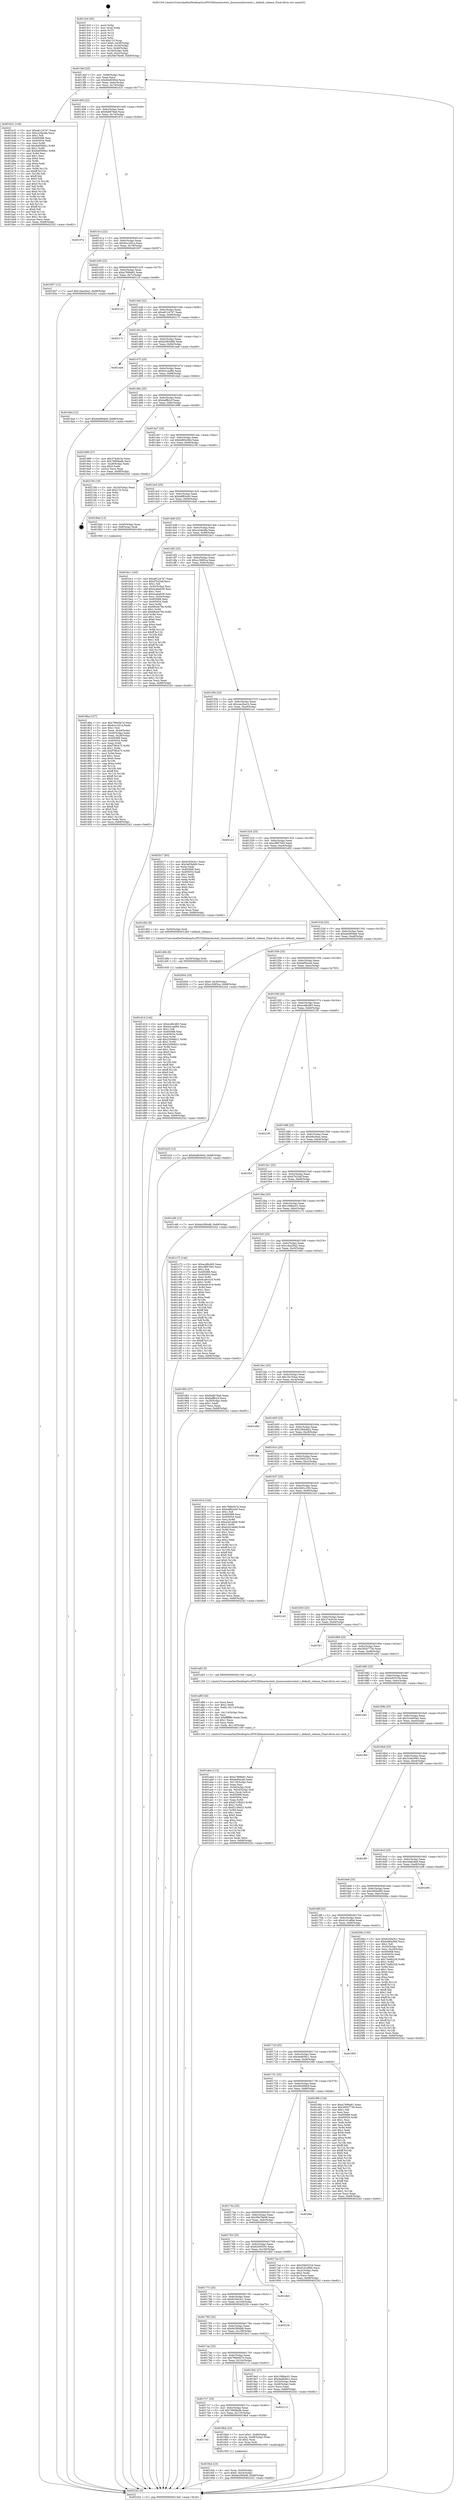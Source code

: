digraph "0x4013c0" {
  label = "0x4013c0 (/mnt/c/Users/mathe/Desktop/tcc/POCII/binaries/extr_linuxsoundcoreinit.c_default_release_Final-ollvm.out::main(0))"
  labelloc = "t"
  node[shape=record]

  Entry [label="",width=0.3,height=0.3,shape=circle,fillcolor=black,style=filled]
  "0x4013ed" [label="{
     0x4013ed [23]\l
     | [instrs]\l
     &nbsp;&nbsp;0x4013ed \<+3\>: mov -0x68(%rbp),%eax\l
     &nbsp;&nbsp;0x4013f0 \<+2\>: mov %eax,%ecx\l
     &nbsp;&nbsp;0x4013f2 \<+6\>: sub $0x84d8394d,%ecx\l
     &nbsp;&nbsp;0x4013f8 \<+3\>: mov %eax,-0x6c(%rbp)\l
     &nbsp;&nbsp;0x4013fb \<+3\>: mov %ecx,-0x70(%rbp)\l
     &nbsp;&nbsp;0x4013fe \<+6\>: je 0000000000401b31 \<main+0x771\>\l
  }"]
  "0x401b31" [label="{
     0x401b31 [144]\l
     | [instrs]\l
     &nbsp;&nbsp;0x401b31 \<+5\>: mov $0xa8124747,%eax\l
     &nbsp;&nbsp;0x401b36 \<+5\>: mov $0xca34e4fa,%ecx\l
     &nbsp;&nbsp;0x401b3b \<+2\>: mov $0x1,%dl\l
     &nbsp;&nbsp;0x401b3d \<+7\>: mov 0x405068,%esi\l
     &nbsp;&nbsp;0x401b44 \<+7\>: mov 0x405054,%edi\l
     &nbsp;&nbsp;0x401b4b \<+3\>: mov %esi,%r8d\l
     &nbsp;&nbsp;0x401b4e \<+7\>: sub $0x8a9590e1,%r8d\l
     &nbsp;&nbsp;0x401b55 \<+4\>: sub $0x1,%r8d\l
     &nbsp;&nbsp;0x401b59 \<+7\>: add $0x8a9590e1,%r8d\l
     &nbsp;&nbsp;0x401b60 \<+4\>: imul %r8d,%esi\l
     &nbsp;&nbsp;0x401b64 \<+3\>: and $0x1,%esi\l
     &nbsp;&nbsp;0x401b67 \<+3\>: cmp $0x0,%esi\l
     &nbsp;&nbsp;0x401b6a \<+4\>: sete %r9b\l
     &nbsp;&nbsp;0x401b6e \<+3\>: cmp $0xa,%edi\l
     &nbsp;&nbsp;0x401b71 \<+4\>: setl %r10b\l
     &nbsp;&nbsp;0x401b75 \<+3\>: mov %r9b,%r11b\l
     &nbsp;&nbsp;0x401b78 \<+4\>: xor $0xff,%r11b\l
     &nbsp;&nbsp;0x401b7c \<+3\>: mov %r10b,%bl\l
     &nbsp;&nbsp;0x401b7f \<+3\>: xor $0xff,%bl\l
     &nbsp;&nbsp;0x401b82 \<+3\>: xor $0x0,%dl\l
     &nbsp;&nbsp;0x401b85 \<+3\>: mov %r11b,%r14b\l
     &nbsp;&nbsp;0x401b88 \<+4\>: and $0x0,%r14b\l
     &nbsp;&nbsp;0x401b8c \<+3\>: and %dl,%r9b\l
     &nbsp;&nbsp;0x401b8f \<+3\>: mov %bl,%r15b\l
     &nbsp;&nbsp;0x401b92 \<+4\>: and $0x0,%r15b\l
     &nbsp;&nbsp;0x401b96 \<+3\>: and %dl,%r10b\l
     &nbsp;&nbsp;0x401b99 \<+3\>: or %r9b,%r14b\l
     &nbsp;&nbsp;0x401b9c \<+3\>: or %r10b,%r15b\l
     &nbsp;&nbsp;0x401b9f \<+3\>: xor %r15b,%r14b\l
     &nbsp;&nbsp;0x401ba2 \<+3\>: or %bl,%r11b\l
     &nbsp;&nbsp;0x401ba5 \<+4\>: xor $0xff,%r11b\l
     &nbsp;&nbsp;0x401ba9 \<+3\>: or $0x0,%dl\l
     &nbsp;&nbsp;0x401bac \<+3\>: and %dl,%r11b\l
     &nbsp;&nbsp;0x401baf \<+3\>: or %r11b,%r14b\l
     &nbsp;&nbsp;0x401bb2 \<+4\>: test $0x1,%r14b\l
     &nbsp;&nbsp;0x401bb6 \<+3\>: cmovne %ecx,%eax\l
     &nbsp;&nbsp;0x401bb9 \<+3\>: mov %eax,-0x68(%rbp)\l
     &nbsp;&nbsp;0x401bbc \<+5\>: jmp 0000000000402242 \<main+0xe82\>\l
  }"]
  "0x401404" [label="{
     0x401404 [22]\l
     | [instrs]\l
     &nbsp;&nbsp;0x401404 \<+5\>: jmp 0000000000401409 \<main+0x49\>\l
     &nbsp;&nbsp;0x401409 \<+3\>: mov -0x6c(%rbp),%eax\l
     &nbsp;&nbsp;0x40140c \<+5\>: sub $0x9a8076a6,%eax\l
     &nbsp;&nbsp;0x401411 \<+3\>: mov %eax,-0x74(%rbp)\l
     &nbsp;&nbsp;0x401414 \<+6\>: je 000000000040197e \<main+0x5be\>\l
  }"]
  Exit [label="",width=0.3,height=0.3,shape=circle,fillcolor=black,style=filled,peripheries=2]
  "0x40197e" [label="{
     0x40197e\l
  }", style=dashed]
  "0x40141a" [label="{
     0x40141a [22]\l
     | [instrs]\l
     &nbsp;&nbsp;0x40141a \<+5\>: jmp 000000000040141f \<main+0x5f\>\l
     &nbsp;&nbsp;0x40141f \<+3\>: mov -0x6c(%rbp),%eax\l
     &nbsp;&nbsp;0x401422 \<+5\>: sub $0x9ccc201a,%eax\l
     &nbsp;&nbsp;0x401427 \<+3\>: mov %eax,-0x78(%rbp)\l
     &nbsp;&nbsp;0x40142a \<+6\>: je 0000000000401957 \<main+0x597\>\l
  }"]
  "0x401d14" [label="{
     0x401d14 [144]\l
     | [instrs]\l
     &nbsp;&nbsp;0x401d14 \<+5\>: mov $0xecd8cd65,%eax\l
     &nbsp;&nbsp;0x401d19 \<+5\>: mov $0xb41aaf94,%ecx\l
     &nbsp;&nbsp;0x401d1e \<+2\>: mov $0x1,%dl\l
     &nbsp;&nbsp;0x401d20 \<+7\>: mov 0x405068,%esi\l
     &nbsp;&nbsp;0x401d27 \<+8\>: mov 0x405054,%r8d\l
     &nbsp;&nbsp;0x401d2f \<+3\>: mov %esi,%r9d\l
     &nbsp;&nbsp;0x401d32 \<+7\>: add $0x2209db21,%r9d\l
     &nbsp;&nbsp;0x401d39 \<+4\>: sub $0x1,%r9d\l
     &nbsp;&nbsp;0x401d3d \<+7\>: sub $0x2209db21,%r9d\l
     &nbsp;&nbsp;0x401d44 \<+4\>: imul %r9d,%esi\l
     &nbsp;&nbsp;0x401d48 \<+3\>: and $0x1,%esi\l
     &nbsp;&nbsp;0x401d4b \<+3\>: cmp $0x0,%esi\l
     &nbsp;&nbsp;0x401d4e \<+4\>: sete %r10b\l
     &nbsp;&nbsp;0x401d52 \<+4\>: cmp $0xa,%r8d\l
     &nbsp;&nbsp;0x401d56 \<+4\>: setl %r11b\l
     &nbsp;&nbsp;0x401d5a \<+3\>: mov %r10b,%bl\l
     &nbsp;&nbsp;0x401d5d \<+3\>: xor $0xff,%bl\l
     &nbsp;&nbsp;0x401d60 \<+3\>: mov %r11b,%r14b\l
     &nbsp;&nbsp;0x401d63 \<+4\>: xor $0xff,%r14b\l
     &nbsp;&nbsp;0x401d67 \<+3\>: xor $0x0,%dl\l
     &nbsp;&nbsp;0x401d6a \<+3\>: mov %bl,%r15b\l
     &nbsp;&nbsp;0x401d6d \<+4\>: and $0x0,%r15b\l
     &nbsp;&nbsp;0x401d71 \<+3\>: and %dl,%r10b\l
     &nbsp;&nbsp;0x401d74 \<+3\>: mov %r14b,%r12b\l
     &nbsp;&nbsp;0x401d77 \<+4\>: and $0x0,%r12b\l
     &nbsp;&nbsp;0x401d7b \<+3\>: and %dl,%r11b\l
     &nbsp;&nbsp;0x401d7e \<+3\>: or %r10b,%r15b\l
     &nbsp;&nbsp;0x401d81 \<+3\>: or %r11b,%r12b\l
     &nbsp;&nbsp;0x401d84 \<+3\>: xor %r12b,%r15b\l
     &nbsp;&nbsp;0x401d87 \<+3\>: or %r14b,%bl\l
     &nbsp;&nbsp;0x401d8a \<+3\>: xor $0xff,%bl\l
     &nbsp;&nbsp;0x401d8d \<+3\>: or $0x0,%dl\l
     &nbsp;&nbsp;0x401d90 \<+2\>: and %dl,%bl\l
     &nbsp;&nbsp;0x401d92 \<+3\>: or %bl,%r15b\l
     &nbsp;&nbsp;0x401d95 \<+4\>: test $0x1,%r15b\l
     &nbsp;&nbsp;0x401d99 \<+3\>: cmovne %ecx,%eax\l
     &nbsp;&nbsp;0x401d9c \<+3\>: mov %eax,-0x68(%rbp)\l
     &nbsp;&nbsp;0x401d9f \<+5\>: jmp 0000000000402242 \<main+0xe82\>\l
  }"]
  "0x401957" [label="{
     0x401957 [12]\l
     | [instrs]\l
     &nbsp;&nbsp;0x401957 \<+7\>: movl $0x1dea29a2,-0x68(%rbp)\l
     &nbsp;&nbsp;0x40195e \<+5\>: jmp 0000000000402242 \<main+0xe82\>\l
  }"]
  "0x401430" [label="{
     0x401430 [22]\l
     | [instrs]\l
     &nbsp;&nbsp;0x401430 \<+5\>: jmp 0000000000401435 \<main+0x75\>\l
     &nbsp;&nbsp;0x401435 \<+3\>: mov -0x6c(%rbp),%eax\l
     &nbsp;&nbsp;0x401438 \<+5\>: sub $0xa7998a81,%eax\l
     &nbsp;&nbsp;0x40143d \<+3\>: mov %eax,-0x7c(%rbp)\l
     &nbsp;&nbsp;0x401440 \<+6\>: je 000000000040212f \<main+0xd6f\>\l
  }"]
  "0x401d0b" [label="{
     0x401d0b [9]\l
     | [instrs]\l
     &nbsp;&nbsp;0x401d0b \<+4\>: mov -0x50(%rbp),%rdi\l
     &nbsp;&nbsp;0x401d0f \<+5\>: call 0000000000401030 \<free@plt\>\l
     | [calls]\l
     &nbsp;&nbsp;0x401030 \{1\} (unknown)\l
  }"]
  "0x40212f" [label="{
     0x40212f\l
  }", style=dashed]
  "0x401446" [label="{
     0x401446 [22]\l
     | [instrs]\l
     &nbsp;&nbsp;0x401446 \<+5\>: jmp 000000000040144b \<main+0x8b\>\l
     &nbsp;&nbsp;0x40144b \<+3\>: mov -0x6c(%rbp),%eax\l
     &nbsp;&nbsp;0x40144e \<+5\>: sub $0xa8124747,%eax\l
     &nbsp;&nbsp;0x401453 \<+3\>: mov %eax,-0x80(%rbp)\l
     &nbsp;&nbsp;0x401456 \<+6\>: je 000000000040217c \<main+0xdbc\>\l
  }"]
  "0x401ab4" [label="{
     0x401ab4 [113]\l
     | [instrs]\l
     &nbsp;&nbsp;0x401ab4 \<+5\>: mov $0xa7998a81,%ecx\l
     &nbsp;&nbsp;0x401ab9 \<+5\>: mov $0xdef5eca6,%edx\l
     &nbsp;&nbsp;0x401abe \<+6\>: mov -0x118(%rbp),%esi\l
     &nbsp;&nbsp;0x401ac4 \<+3\>: imul %eax,%esi\l
     &nbsp;&nbsp;0x401ac7 \<+4\>: mov -0x50(%rbp),%rdi\l
     &nbsp;&nbsp;0x401acb \<+4\>: movslq -0x54(%rbp),%r8\l
     &nbsp;&nbsp;0x401acf \<+4\>: mov %esi,(%rdi,%r8,4)\l
     &nbsp;&nbsp;0x401ad3 \<+7\>: mov 0x405068,%eax\l
     &nbsp;&nbsp;0x401ada \<+7\>: mov 0x405054,%esi\l
     &nbsp;&nbsp;0x401ae1 \<+3\>: mov %eax,%r9d\l
     &nbsp;&nbsp;0x401ae4 \<+7\>: add $0xf2158d23,%r9d\l
     &nbsp;&nbsp;0x401aeb \<+4\>: sub $0x1,%r9d\l
     &nbsp;&nbsp;0x401aef \<+7\>: sub $0xf2158d23,%r9d\l
     &nbsp;&nbsp;0x401af6 \<+4\>: imul %r9d,%eax\l
     &nbsp;&nbsp;0x401afa \<+3\>: and $0x1,%eax\l
     &nbsp;&nbsp;0x401afd \<+3\>: cmp $0x0,%eax\l
     &nbsp;&nbsp;0x401b00 \<+4\>: sete %r10b\l
     &nbsp;&nbsp;0x401b04 \<+3\>: cmp $0xa,%esi\l
     &nbsp;&nbsp;0x401b07 \<+4\>: setl %r11b\l
     &nbsp;&nbsp;0x401b0b \<+3\>: mov %r10b,%bl\l
     &nbsp;&nbsp;0x401b0e \<+3\>: and %r11b,%bl\l
     &nbsp;&nbsp;0x401b11 \<+3\>: xor %r11b,%r10b\l
     &nbsp;&nbsp;0x401b14 \<+3\>: or %r10b,%bl\l
     &nbsp;&nbsp;0x401b17 \<+3\>: test $0x1,%bl\l
     &nbsp;&nbsp;0x401b1a \<+3\>: cmovne %edx,%ecx\l
     &nbsp;&nbsp;0x401b1d \<+3\>: mov %ecx,-0x68(%rbp)\l
     &nbsp;&nbsp;0x401b20 \<+5\>: jmp 0000000000402242 \<main+0xe82\>\l
  }"]
  "0x40217c" [label="{
     0x40217c\l
  }", style=dashed]
  "0x40145c" [label="{
     0x40145c [25]\l
     | [instrs]\l
     &nbsp;&nbsp;0x40145c \<+5\>: jmp 0000000000401461 \<main+0xa1\>\l
     &nbsp;&nbsp;0x401461 \<+3\>: mov -0x6c(%rbp),%eax\l
     &nbsp;&nbsp;0x401464 \<+5\>: sub $0xb29b4d66,%eax\l
     &nbsp;&nbsp;0x401469 \<+6\>: mov %eax,-0x84(%rbp)\l
     &nbsp;&nbsp;0x40146f \<+6\>: je 0000000000401ea8 \<main+0xae8\>\l
  }"]
  "0x401a88" [label="{
     0x401a88 [44]\l
     | [instrs]\l
     &nbsp;&nbsp;0x401a88 \<+2\>: xor %ecx,%ecx\l
     &nbsp;&nbsp;0x401a8a \<+5\>: mov $0x2,%edx\l
     &nbsp;&nbsp;0x401a8f \<+6\>: mov %edx,-0x114(%rbp)\l
     &nbsp;&nbsp;0x401a95 \<+1\>: cltd\l
     &nbsp;&nbsp;0x401a96 \<+6\>: mov -0x114(%rbp),%esi\l
     &nbsp;&nbsp;0x401a9c \<+2\>: idiv %esi\l
     &nbsp;&nbsp;0x401a9e \<+6\>: imul $0xfffffffe,%edx,%edx\l
     &nbsp;&nbsp;0x401aa4 \<+3\>: sub $0x1,%ecx\l
     &nbsp;&nbsp;0x401aa7 \<+2\>: sub %ecx,%edx\l
     &nbsp;&nbsp;0x401aa9 \<+6\>: mov %edx,-0x118(%rbp)\l
     &nbsp;&nbsp;0x401aaf \<+5\>: call 0000000000401160 \<next_i\>\l
     | [calls]\l
     &nbsp;&nbsp;0x401160 \{1\} (/mnt/c/Users/mathe/Desktop/tcc/POCII/binaries/extr_linuxsoundcoreinit.c_default_release_Final-ollvm.out::next_i)\l
  }"]
  "0x401ea8" [label="{
     0x401ea8\l
  }", style=dashed]
  "0x401475" [label="{
     0x401475 [25]\l
     | [instrs]\l
     &nbsp;&nbsp;0x401475 \<+5\>: jmp 000000000040147a \<main+0xba\>\l
     &nbsp;&nbsp;0x40147a \<+3\>: mov -0x6c(%rbp),%eax\l
     &nbsp;&nbsp;0x40147d \<+5\>: sub $0xb41aaf94,%eax\l
     &nbsp;&nbsp;0x401482 \<+6\>: mov %eax,-0x88(%rbp)\l
     &nbsp;&nbsp;0x401488 \<+6\>: je 0000000000401da4 \<main+0x9e4\>\l
  }"]
  "0x4019cb" [label="{
     0x4019cb [23]\l
     | [instrs]\l
     &nbsp;&nbsp;0x4019cb \<+4\>: mov %rax,-0x50(%rbp)\l
     &nbsp;&nbsp;0x4019cf \<+7\>: movl $0x0,-0x54(%rbp)\l
     &nbsp;&nbsp;0x4019d6 \<+7\>: movl $0x6e2994d8,-0x68(%rbp)\l
     &nbsp;&nbsp;0x4019dd \<+5\>: jmp 0000000000402242 \<main+0xe82\>\l
  }"]
  "0x401da4" [label="{
     0x401da4 [12]\l
     | [instrs]\l
     &nbsp;&nbsp;0x401da4 \<+7\>: movl $0xdad90da8,-0x68(%rbp)\l
     &nbsp;&nbsp;0x401dab \<+5\>: jmp 0000000000402242 \<main+0xe82\>\l
  }"]
  "0x40148e" [label="{
     0x40148e [25]\l
     | [instrs]\l
     &nbsp;&nbsp;0x40148e \<+5\>: jmp 0000000000401493 \<main+0xd3\>\l
     &nbsp;&nbsp;0x401493 \<+3\>: mov -0x6c(%rbp),%eax\l
     &nbsp;&nbsp;0x401496 \<+5\>: sub $0xbaffb2cf,%eax\l
     &nbsp;&nbsp;0x40149b \<+6\>: mov %eax,-0x8c(%rbp)\l
     &nbsp;&nbsp;0x4014a1 \<+6\>: je 0000000000401999 \<main+0x5d9\>\l
  }"]
  "0x4017e0" [label="{
     0x4017e0\l
  }", style=dashed]
  "0x401999" [label="{
     0x401999 [27]\l
     | [instrs]\l
     &nbsp;&nbsp;0x401999 \<+5\>: mov $0x374c6c3e,%eax\l
     &nbsp;&nbsp;0x40199e \<+5\>: mov $0x79909adb,%ecx\l
     &nbsp;&nbsp;0x4019a3 \<+3\>: mov -0x28(%rbp),%edx\l
     &nbsp;&nbsp;0x4019a6 \<+3\>: cmp $0x0,%edx\l
     &nbsp;&nbsp;0x4019a9 \<+3\>: cmove %ecx,%eax\l
     &nbsp;&nbsp;0x4019ac \<+3\>: mov %eax,-0x68(%rbp)\l
     &nbsp;&nbsp;0x4019af \<+5\>: jmp 0000000000402242 \<main+0xe82\>\l
  }"]
  "0x4014a7" [label="{
     0x4014a7 [25]\l
     | [instrs]\l
     &nbsp;&nbsp;0x4014a7 \<+5\>: jmp 00000000004014ac \<main+0xec\>\l
     &nbsp;&nbsp;0x4014ac \<+3\>: mov -0x6c(%rbp),%eax\l
     &nbsp;&nbsp;0x4014af \<+5\>: sub $0xbd90e56d,%eax\l
     &nbsp;&nbsp;0x4014b4 \<+6\>: mov %eax,-0x90(%rbp)\l
     &nbsp;&nbsp;0x4014ba \<+6\>: je 0000000000402100 \<main+0xd40\>\l
  }"]
  "0x4019b4" [label="{
     0x4019b4 [23]\l
     | [instrs]\l
     &nbsp;&nbsp;0x4019b4 \<+7\>: movl $0x1,-0x48(%rbp)\l
     &nbsp;&nbsp;0x4019bb \<+4\>: movslq -0x48(%rbp),%rax\l
     &nbsp;&nbsp;0x4019bf \<+4\>: shl $0x2,%rax\l
     &nbsp;&nbsp;0x4019c3 \<+3\>: mov %rax,%rdi\l
     &nbsp;&nbsp;0x4019c6 \<+5\>: call 0000000000401050 \<malloc@plt\>\l
     | [calls]\l
     &nbsp;&nbsp;0x401050 \{1\} (unknown)\l
  }"]
  "0x402100" [label="{
     0x402100 [19]\l
     | [instrs]\l
     &nbsp;&nbsp;0x402100 \<+3\>: mov -0x24(%rbp),%eax\l
     &nbsp;&nbsp;0x402103 \<+7\>: add $0x110,%rsp\l
     &nbsp;&nbsp;0x40210a \<+1\>: pop %rbx\l
     &nbsp;&nbsp;0x40210b \<+2\>: pop %r12\l
     &nbsp;&nbsp;0x40210d \<+2\>: pop %r14\l
     &nbsp;&nbsp;0x40210f \<+2\>: pop %r15\l
     &nbsp;&nbsp;0x402111 \<+1\>: pop %rbp\l
     &nbsp;&nbsp;0x402112 \<+1\>: ret\l
  }"]
  "0x4014c0" [label="{
     0x4014c0 [25]\l
     | [instrs]\l
     &nbsp;&nbsp;0x4014c0 \<+5\>: jmp 00000000004014c5 \<main+0x105\>\l
     &nbsp;&nbsp;0x4014c5 \<+3\>: mov -0x6c(%rbp),%eax\l
     &nbsp;&nbsp;0x4014c8 \<+5\>: sub $0xbdf82e40,%eax\l
     &nbsp;&nbsp;0x4014cd \<+6\>: mov %eax,-0x94(%rbp)\l
     &nbsp;&nbsp;0x4014d3 \<+6\>: je 00000000004018ad \<main+0x4ed\>\l
  }"]
  "0x4017c7" [label="{
     0x4017c7 [25]\l
     | [instrs]\l
     &nbsp;&nbsp;0x4017c7 \<+5\>: jmp 00000000004017cc \<main+0x40c\>\l
     &nbsp;&nbsp;0x4017cc \<+3\>: mov -0x6c(%rbp),%eax\l
     &nbsp;&nbsp;0x4017cf \<+5\>: sub $0x79909adb,%eax\l
     &nbsp;&nbsp;0x4017d4 \<+6\>: mov %eax,-0x110(%rbp)\l
     &nbsp;&nbsp;0x4017da \<+6\>: je 00000000004019b4 \<main+0x5f4\>\l
  }"]
  "0x4018ad" [label="{
     0x4018ad [13]\l
     | [instrs]\l
     &nbsp;&nbsp;0x4018ad \<+4\>: mov -0x40(%rbp),%rax\l
     &nbsp;&nbsp;0x4018b1 \<+4\>: mov 0x8(%rax),%rdi\l
     &nbsp;&nbsp;0x4018b5 \<+5\>: call 0000000000401060 \<atoi@plt\>\l
     | [calls]\l
     &nbsp;&nbsp;0x401060 \{1\} (unknown)\l
  }"]
  "0x4014d9" [label="{
     0x4014d9 [25]\l
     | [instrs]\l
     &nbsp;&nbsp;0x4014d9 \<+5\>: jmp 00000000004014de \<main+0x11e\>\l
     &nbsp;&nbsp;0x4014de \<+3\>: mov -0x6c(%rbp),%eax\l
     &nbsp;&nbsp;0x4014e1 \<+5\>: sub $0xca34e4fa,%eax\l
     &nbsp;&nbsp;0x4014e6 \<+6\>: mov %eax,-0x98(%rbp)\l
     &nbsp;&nbsp;0x4014ec \<+6\>: je 0000000000401bc1 \<main+0x801\>\l
  }"]
  "0x402113" [label="{
     0x402113\l
  }", style=dashed]
  "0x401bc1" [label="{
     0x401bc1 [165]\l
     | [instrs]\l
     &nbsp;&nbsp;0x401bc1 \<+5\>: mov $0xa8124747,%eax\l
     &nbsp;&nbsp;0x401bc6 \<+5\>: mov $0xd7b25af,%ecx\l
     &nbsp;&nbsp;0x401bcb \<+2\>: mov $0x1,%dl\l
     &nbsp;&nbsp;0x401bcd \<+3\>: mov -0x54(%rbp),%esi\l
     &nbsp;&nbsp;0x401bd0 \<+6\>: add $0x4cabeb39,%esi\l
     &nbsp;&nbsp;0x401bd6 \<+3\>: add $0x1,%esi\l
     &nbsp;&nbsp;0x401bd9 \<+6\>: sub $0x4cabeb39,%esi\l
     &nbsp;&nbsp;0x401bdf \<+3\>: mov %esi,-0x54(%rbp)\l
     &nbsp;&nbsp;0x401be2 \<+7\>: mov 0x405068,%esi\l
     &nbsp;&nbsp;0x401be9 \<+7\>: mov 0x405054,%edi\l
     &nbsp;&nbsp;0x401bf0 \<+3\>: mov %esi,%r8d\l
     &nbsp;&nbsp;0x401bf3 \<+7\>: sub $0x68cbe79e,%r8d\l
     &nbsp;&nbsp;0x401bfa \<+4\>: sub $0x1,%r8d\l
     &nbsp;&nbsp;0x401bfe \<+7\>: add $0x68cbe79e,%r8d\l
     &nbsp;&nbsp;0x401c05 \<+4\>: imul %r8d,%esi\l
     &nbsp;&nbsp;0x401c09 \<+3\>: and $0x1,%esi\l
     &nbsp;&nbsp;0x401c0c \<+3\>: cmp $0x0,%esi\l
     &nbsp;&nbsp;0x401c0f \<+4\>: sete %r9b\l
     &nbsp;&nbsp;0x401c13 \<+3\>: cmp $0xa,%edi\l
     &nbsp;&nbsp;0x401c16 \<+4\>: setl %r10b\l
     &nbsp;&nbsp;0x401c1a \<+3\>: mov %r9b,%r11b\l
     &nbsp;&nbsp;0x401c1d \<+4\>: xor $0xff,%r11b\l
     &nbsp;&nbsp;0x401c21 \<+3\>: mov %r10b,%bl\l
     &nbsp;&nbsp;0x401c24 \<+3\>: xor $0xff,%bl\l
     &nbsp;&nbsp;0x401c27 \<+3\>: xor $0x1,%dl\l
     &nbsp;&nbsp;0x401c2a \<+3\>: mov %r11b,%r14b\l
     &nbsp;&nbsp;0x401c2d \<+4\>: and $0xff,%r14b\l
     &nbsp;&nbsp;0x401c31 \<+3\>: and %dl,%r9b\l
     &nbsp;&nbsp;0x401c34 \<+3\>: mov %bl,%r15b\l
     &nbsp;&nbsp;0x401c37 \<+4\>: and $0xff,%r15b\l
     &nbsp;&nbsp;0x401c3b \<+3\>: and %dl,%r10b\l
     &nbsp;&nbsp;0x401c3e \<+3\>: or %r9b,%r14b\l
     &nbsp;&nbsp;0x401c41 \<+3\>: or %r10b,%r15b\l
     &nbsp;&nbsp;0x401c44 \<+3\>: xor %r15b,%r14b\l
     &nbsp;&nbsp;0x401c47 \<+3\>: or %bl,%r11b\l
     &nbsp;&nbsp;0x401c4a \<+4\>: xor $0xff,%r11b\l
     &nbsp;&nbsp;0x401c4e \<+3\>: or $0x1,%dl\l
     &nbsp;&nbsp;0x401c51 \<+3\>: and %dl,%r11b\l
     &nbsp;&nbsp;0x401c54 \<+3\>: or %r11b,%r14b\l
     &nbsp;&nbsp;0x401c57 \<+4\>: test $0x1,%r14b\l
     &nbsp;&nbsp;0x401c5b \<+3\>: cmovne %ecx,%eax\l
     &nbsp;&nbsp;0x401c5e \<+3\>: mov %eax,-0x68(%rbp)\l
     &nbsp;&nbsp;0x401c61 \<+5\>: jmp 0000000000402242 \<main+0xe82\>\l
  }"]
  "0x4014f2" [label="{
     0x4014f2 [25]\l
     | [instrs]\l
     &nbsp;&nbsp;0x4014f2 \<+5\>: jmp 00000000004014f7 \<main+0x137\>\l
     &nbsp;&nbsp;0x4014f7 \<+3\>: mov -0x6c(%rbp),%eax\l
     &nbsp;&nbsp;0x4014fa \<+5\>: sub $0xcc3685ca,%eax\l
     &nbsp;&nbsp;0x4014ff \<+6\>: mov %eax,-0x9c(%rbp)\l
     &nbsp;&nbsp;0x401505 \<+6\>: je 0000000000402017 \<main+0xc57\>\l
  }"]
  "0x4017ae" [label="{
     0x4017ae [25]\l
     | [instrs]\l
     &nbsp;&nbsp;0x4017ae \<+5\>: jmp 00000000004017b3 \<main+0x3f3\>\l
     &nbsp;&nbsp;0x4017b3 \<+3\>: mov -0x6c(%rbp),%eax\l
     &nbsp;&nbsp;0x4017b6 \<+5\>: sub $0x786b5b7d,%eax\l
     &nbsp;&nbsp;0x4017bb \<+6\>: mov %eax,-0x10c(%rbp)\l
     &nbsp;&nbsp;0x4017c1 \<+6\>: je 0000000000402113 \<main+0xd53\>\l
  }"]
  "0x402017" [label="{
     0x402017 [83]\l
     | [instrs]\l
     &nbsp;&nbsp;0x402017 \<+5\>: mov $0x6250e3c1,%eax\l
     &nbsp;&nbsp;0x40201c \<+5\>: mov $0x3ef2bd40,%ecx\l
     &nbsp;&nbsp;0x402021 \<+2\>: xor %edx,%edx\l
     &nbsp;&nbsp;0x402023 \<+7\>: mov 0x405068,%esi\l
     &nbsp;&nbsp;0x40202a \<+7\>: mov 0x405054,%edi\l
     &nbsp;&nbsp;0x402031 \<+3\>: sub $0x1,%edx\l
     &nbsp;&nbsp;0x402034 \<+3\>: mov %esi,%r8d\l
     &nbsp;&nbsp;0x402037 \<+3\>: add %edx,%r8d\l
     &nbsp;&nbsp;0x40203a \<+4\>: imul %r8d,%esi\l
     &nbsp;&nbsp;0x40203e \<+3\>: and $0x1,%esi\l
     &nbsp;&nbsp;0x402041 \<+3\>: cmp $0x0,%esi\l
     &nbsp;&nbsp;0x402044 \<+4\>: sete %r9b\l
     &nbsp;&nbsp;0x402048 \<+3\>: cmp $0xa,%edi\l
     &nbsp;&nbsp;0x40204b \<+4\>: setl %r10b\l
     &nbsp;&nbsp;0x40204f \<+3\>: mov %r9b,%r11b\l
     &nbsp;&nbsp;0x402052 \<+3\>: and %r10b,%r11b\l
     &nbsp;&nbsp;0x402055 \<+3\>: xor %r10b,%r9b\l
     &nbsp;&nbsp;0x402058 \<+3\>: or %r9b,%r11b\l
     &nbsp;&nbsp;0x40205b \<+4\>: test $0x1,%r11b\l
     &nbsp;&nbsp;0x40205f \<+3\>: cmovne %ecx,%eax\l
     &nbsp;&nbsp;0x402062 \<+3\>: mov %eax,-0x68(%rbp)\l
     &nbsp;&nbsp;0x402065 \<+5\>: jmp 0000000000402242 \<main+0xe82\>\l
  }"]
  "0x40150b" [label="{
     0x40150b [25]\l
     | [instrs]\l
     &nbsp;&nbsp;0x40150b \<+5\>: jmp 0000000000401510 \<main+0x150\>\l
     &nbsp;&nbsp;0x401510 \<+3\>: mov -0x6c(%rbp),%eax\l
     &nbsp;&nbsp;0x401513 \<+5\>: sub $0xcea3ba1b,%eax\l
     &nbsp;&nbsp;0x401518 \<+6\>: mov %eax,-0xa0(%rbp)\l
     &nbsp;&nbsp;0x40151e \<+6\>: je 00000000004021e1 \<main+0xe21\>\l
  }"]
  "0x4019e2" [label="{
     0x4019e2 [27]\l
     | [instrs]\l
     &nbsp;&nbsp;0x4019e2 \<+5\>: mov $0x1086ac01,%eax\l
     &nbsp;&nbsp;0x4019e7 \<+5\>: mov $0x4edb56c1,%ecx\l
     &nbsp;&nbsp;0x4019ec \<+3\>: mov -0x54(%rbp),%edx\l
     &nbsp;&nbsp;0x4019ef \<+3\>: cmp -0x48(%rbp),%edx\l
     &nbsp;&nbsp;0x4019f2 \<+3\>: cmovl %ecx,%eax\l
     &nbsp;&nbsp;0x4019f5 \<+3\>: mov %eax,-0x68(%rbp)\l
     &nbsp;&nbsp;0x4019f8 \<+5\>: jmp 0000000000402242 \<main+0xe82\>\l
  }"]
  "0x4021e1" [label="{
     0x4021e1\l
  }", style=dashed]
  "0x401524" [label="{
     0x401524 [25]\l
     | [instrs]\l
     &nbsp;&nbsp;0x401524 \<+5\>: jmp 0000000000401529 \<main+0x169\>\l
     &nbsp;&nbsp;0x401529 \<+3\>: mov -0x6c(%rbp),%eax\l
     &nbsp;&nbsp;0x40152c \<+5\>: sub $0xcf8970e5,%eax\l
     &nbsp;&nbsp;0x401531 \<+6\>: mov %eax,-0xa4(%rbp)\l
     &nbsp;&nbsp;0x401537 \<+6\>: je 0000000000401d02 \<main+0x942\>\l
  }"]
  "0x401795" [label="{
     0x401795 [25]\l
     | [instrs]\l
     &nbsp;&nbsp;0x401795 \<+5\>: jmp 000000000040179a \<main+0x3da\>\l
     &nbsp;&nbsp;0x40179a \<+3\>: mov -0x6c(%rbp),%eax\l
     &nbsp;&nbsp;0x40179d \<+5\>: sub $0x6e2994d8,%eax\l
     &nbsp;&nbsp;0x4017a2 \<+6\>: mov %eax,-0x108(%rbp)\l
     &nbsp;&nbsp;0x4017a8 \<+6\>: je 00000000004019e2 \<main+0x622\>\l
  }"]
  "0x401d02" [label="{
     0x401d02 [9]\l
     | [instrs]\l
     &nbsp;&nbsp;0x401d02 \<+4\>: mov -0x50(%rbp),%rdi\l
     &nbsp;&nbsp;0x401d06 \<+5\>: call 00000000004013b0 \<default_release\>\l
     | [calls]\l
     &nbsp;&nbsp;0x4013b0 \{1\} (/mnt/c/Users/mathe/Desktop/tcc/POCII/binaries/extr_linuxsoundcoreinit.c_default_release_Final-ollvm.out::default_release)\l
  }"]
  "0x40153d" [label="{
     0x40153d [25]\l
     | [instrs]\l
     &nbsp;&nbsp;0x40153d \<+5\>: jmp 0000000000401542 \<main+0x182\>\l
     &nbsp;&nbsp;0x401542 \<+3\>: mov -0x6c(%rbp),%eax\l
     &nbsp;&nbsp;0x401545 \<+5\>: sub $0xdad90da8,%eax\l
     &nbsp;&nbsp;0x40154a \<+6\>: mov %eax,-0xa8(%rbp)\l
     &nbsp;&nbsp;0x401550 \<+6\>: je 0000000000402004 \<main+0xc44\>\l
  }"]
  "0x40223b" [label="{
     0x40223b\l
  }", style=dashed]
  "0x402004" [label="{
     0x402004 [19]\l
     | [instrs]\l
     &nbsp;&nbsp;0x402004 \<+7\>: movl $0x0,-0x30(%rbp)\l
     &nbsp;&nbsp;0x40200b \<+7\>: movl $0xcc3685ca,-0x68(%rbp)\l
     &nbsp;&nbsp;0x402012 \<+5\>: jmp 0000000000402242 \<main+0xe82\>\l
  }"]
  "0x401556" [label="{
     0x401556 [25]\l
     | [instrs]\l
     &nbsp;&nbsp;0x401556 \<+5\>: jmp 000000000040155b \<main+0x19b\>\l
     &nbsp;&nbsp;0x40155b \<+3\>: mov -0x6c(%rbp),%eax\l
     &nbsp;&nbsp;0x40155e \<+5\>: sub $0xdef5eca6,%eax\l
     &nbsp;&nbsp;0x401563 \<+6\>: mov %eax,-0xac(%rbp)\l
     &nbsp;&nbsp;0x401569 \<+6\>: je 0000000000401b25 \<main+0x765\>\l
  }"]
  "0x40177c" [label="{
     0x40177c [25]\l
     | [instrs]\l
     &nbsp;&nbsp;0x40177c \<+5\>: jmp 0000000000401781 \<main+0x3c1\>\l
     &nbsp;&nbsp;0x401781 \<+3\>: mov -0x6c(%rbp),%eax\l
     &nbsp;&nbsp;0x401784 \<+5\>: sub $0x6250e3c1,%eax\l
     &nbsp;&nbsp;0x401789 \<+6\>: mov %eax,-0x104(%rbp)\l
     &nbsp;&nbsp;0x40178f \<+6\>: je 000000000040223b \<main+0xe7b\>\l
  }"]
  "0x401b25" [label="{
     0x401b25 [12]\l
     | [instrs]\l
     &nbsp;&nbsp;0x401b25 \<+7\>: movl $0x84d8394d,-0x68(%rbp)\l
     &nbsp;&nbsp;0x401b2c \<+5\>: jmp 0000000000402242 \<main+0xe82\>\l
  }"]
  "0x40156f" [label="{
     0x40156f [25]\l
     | [instrs]\l
     &nbsp;&nbsp;0x40156f \<+5\>: jmp 0000000000401574 \<main+0x1b4\>\l
     &nbsp;&nbsp;0x401574 \<+3\>: mov -0x6c(%rbp),%eax\l
     &nbsp;&nbsp;0x401577 \<+5\>: sub $0xecd8cd65,%eax\l
     &nbsp;&nbsp;0x40157c \<+6\>: mov %eax,-0xb0(%rbp)\l
     &nbsp;&nbsp;0x401582 \<+6\>: je 0000000000402195 \<main+0xdd5\>\l
  }"]
  "0x401db0" [label="{
     0x401db0\l
  }", style=dashed]
  "0x402195" [label="{
     0x402195\l
  }", style=dashed]
  "0x401588" [label="{
     0x401588 [25]\l
     | [instrs]\l
     &nbsp;&nbsp;0x401588 \<+5\>: jmp 000000000040158d \<main+0x1cd\>\l
     &nbsp;&nbsp;0x40158d \<+3\>: mov -0x6c(%rbp),%eax\l
     &nbsp;&nbsp;0x401590 \<+5\>: sub $0xb8a36ea,%eax\l
     &nbsp;&nbsp;0x401595 \<+6\>: mov %eax,-0xb4(%rbp)\l
     &nbsp;&nbsp;0x40159b \<+6\>: je 0000000000401fc9 \<main+0xc09\>\l
  }"]
  "0x4018ba" [label="{
     0x4018ba [157]\l
     | [instrs]\l
     &nbsp;&nbsp;0x4018ba \<+5\>: mov $0x786b5b7d,%ecx\l
     &nbsp;&nbsp;0x4018bf \<+5\>: mov $0x9ccc201a,%edx\l
     &nbsp;&nbsp;0x4018c4 \<+3\>: mov $0x1,%sil\l
     &nbsp;&nbsp;0x4018c7 \<+3\>: mov %eax,-0x44(%rbp)\l
     &nbsp;&nbsp;0x4018ca \<+3\>: mov -0x44(%rbp),%eax\l
     &nbsp;&nbsp;0x4018cd \<+3\>: mov %eax,-0x28(%rbp)\l
     &nbsp;&nbsp;0x4018d0 \<+7\>: mov 0x405068,%eax\l
     &nbsp;&nbsp;0x4018d7 \<+8\>: mov 0x405054,%r8d\l
     &nbsp;&nbsp;0x4018df \<+3\>: mov %eax,%r9d\l
     &nbsp;&nbsp;0x4018e2 \<+7\>: sub $0xf78fcb75,%r9d\l
     &nbsp;&nbsp;0x4018e9 \<+4\>: sub $0x1,%r9d\l
     &nbsp;&nbsp;0x4018ed \<+7\>: add $0xf78fcb75,%r9d\l
     &nbsp;&nbsp;0x4018f4 \<+4\>: imul %r9d,%eax\l
     &nbsp;&nbsp;0x4018f8 \<+3\>: and $0x1,%eax\l
     &nbsp;&nbsp;0x4018fb \<+3\>: cmp $0x0,%eax\l
     &nbsp;&nbsp;0x4018fe \<+4\>: sete %r10b\l
     &nbsp;&nbsp;0x401902 \<+4\>: cmp $0xa,%r8d\l
     &nbsp;&nbsp;0x401906 \<+4\>: setl %r11b\l
     &nbsp;&nbsp;0x40190a \<+3\>: mov %r10b,%bl\l
     &nbsp;&nbsp;0x40190d \<+3\>: xor $0xff,%bl\l
     &nbsp;&nbsp;0x401910 \<+3\>: mov %r11b,%r14b\l
     &nbsp;&nbsp;0x401913 \<+4\>: xor $0xff,%r14b\l
     &nbsp;&nbsp;0x401917 \<+4\>: xor $0x0,%sil\l
     &nbsp;&nbsp;0x40191b \<+3\>: mov %bl,%r15b\l
     &nbsp;&nbsp;0x40191e \<+4\>: and $0x0,%r15b\l
     &nbsp;&nbsp;0x401922 \<+3\>: and %sil,%r10b\l
     &nbsp;&nbsp;0x401925 \<+3\>: mov %r14b,%r12b\l
     &nbsp;&nbsp;0x401928 \<+4\>: and $0x0,%r12b\l
     &nbsp;&nbsp;0x40192c \<+3\>: and %sil,%r11b\l
     &nbsp;&nbsp;0x40192f \<+3\>: or %r10b,%r15b\l
     &nbsp;&nbsp;0x401932 \<+3\>: or %r11b,%r12b\l
     &nbsp;&nbsp;0x401935 \<+3\>: xor %r12b,%r15b\l
     &nbsp;&nbsp;0x401938 \<+3\>: or %r14b,%bl\l
     &nbsp;&nbsp;0x40193b \<+3\>: xor $0xff,%bl\l
     &nbsp;&nbsp;0x40193e \<+4\>: or $0x0,%sil\l
     &nbsp;&nbsp;0x401942 \<+3\>: and %sil,%bl\l
     &nbsp;&nbsp;0x401945 \<+3\>: or %bl,%r15b\l
     &nbsp;&nbsp;0x401948 \<+4\>: test $0x1,%r15b\l
     &nbsp;&nbsp;0x40194c \<+3\>: cmovne %edx,%ecx\l
     &nbsp;&nbsp;0x40194f \<+3\>: mov %ecx,-0x68(%rbp)\l
     &nbsp;&nbsp;0x401952 \<+5\>: jmp 0000000000402242 \<main+0xe82\>\l
  }"]
  "0x401fc9" [label="{
     0x401fc9\l
  }", style=dashed]
  "0x4015a1" [label="{
     0x4015a1 [25]\l
     | [instrs]\l
     &nbsp;&nbsp;0x4015a1 \<+5\>: jmp 00000000004015a6 \<main+0x1e6\>\l
     &nbsp;&nbsp;0x4015a6 \<+3\>: mov -0x6c(%rbp),%eax\l
     &nbsp;&nbsp;0x4015a9 \<+5\>: sub $0xd7b25af,%eax\l
     &nbsp;&nbsp;0x4015ae \<+6\>: mov %eax,-0xb8(%rbp)\l
     &nbsp;&nbsp;0x4015b4 \<+6\>: je 0000000000401c66 \<main+0x8a6\>\l
  }"]
  "0x4013c0" [label="{
     0x4013c0 [45]\l
     | [instrs]\l
     &nbsp;&nbsp;0x4013c0 \<+1\>: push %rbp\l
     &nbsp;&nbsp;0x4013c1 \<+3\>: mov %rsp,%rbp\l
     &nbsp;&nbsp;0x4013c4 \<+2\>: push %r15\l
     &nbsp;&nbsp;0x4013c6 \<+2\>: push %r14\l
     &nbsp;&nbsp;0x4013c8 \<+2\>: push %r12\l
     &nbsp;&nbsp;0x4013ca \<+1\>: push %rbx\l
     &nbsp;&nbsp;0x4013cb \<+7\>: sub $0x110,%rsp\l
     &nbsp;&nbsp;0x4013d2 \<+7\>: movl $0x0,-0x30(%rbp)\l
     &nbsp;&nbsp;0x4013d9 \<+3\>: mov %edi,-0x34(%rbp)\l
     &nbsp;&nbsp;0x4013dc \<+4\>: mov %rsi,-0x40(%rbp)\l
     &nbsp;&nbsp;0x4013e0 \<+3\>: mov -0x34(%rbp),%edi\l
     &nbsp;&nbsp;0x4013e3 \<+3\>: mov %edi,-0x2c(%rbp)\l
     &nbsp;&nbsp;0x4013e6 \<+7\>: movl $0x58e78e08,-0x68(%rbp)\l
  }"]
  "0x401c66" [label="{
     0x401c66 [12]\l
     | [instrs]\l
     &nbsp;&nbsp;0x401c66 \<+7\>: movl $0x6e2994d8,-0x68(%rbp)\l
     &nbsp;&nbsp;0x401c6d \<+5\>: jmp 0000000000402242 \<main+0xe82\>\l
  }"]
  "0x4015ba" [label="{
     0x4015ba [25]\l
     | [instrs]\l
     &nbsp;&nbsp;0x4015ba \<+5\>: jmp 00000000004015bf \<main+0x1ff\>\l
     &nbsp;&nbsp;0x4015bf \<+3\>: mov -0x6c(%rbp),%eax\l
     &nbsp;&nbsp;0x4015c2 \<+5\>: sub $0x1086ac01,%eax\l
     &nbsp;&nbsp;0x4015c7 \<+6\>: mov %eax,-0xbc(%rbp)\l
     &nbsp;&nbsp;0x4015cd \<+6\>: je 0000000000401c72 \<main+0x8b2\>\l
  }"]
  "0x402242" [label="{
     0x402242 [5]\l
     | [instrs]\l
     &nbsp;&nbsp;0x402242 \<+5\>: jmp 00000000004013ed \<main+0x2d\>\l
  }"]
  "0x401c72" [label="{
     0x401c72 [144]\l
     | [instrs]\l
     &nbsp;&nbsp;0x401c72 \<+5\>: mov $0xecd8cd65,%eax\l
     &nbsp;&nbsp;0x401c77 \<+5\>: mov $0xcf8970e5,%ecx\l
     &nbsp;&nbsp;0x401c7c \<+2\>: mov $0x1,%dl\l
     &nbsp;&nbsp;0x401c7e \<+7\>: mov 0x405068,%esi\l
     &nbsp;&nbsp;0x401c85 \<+7\>: mov 0x405054,%edi\l
     &nbsp;&nbsp;0x401c8c \<+3\>: mov %esi,%r8d\l
     &nbsp;&nbsp;0x401c8f \<+7\>: add $0x6ca9c418,%r8d\l
     &nbsp;&nbsp;0x401c96 \<+4\>: sub $0x1,%r8d\l
     &nbsp;&nbsp;0x401c9a \<+7\>: sub $0x6ca9c418,%r8d\l
     &nbsp;&nbsp;0x401ca1 \<+4\>: imul %r8d,%esi\l
     &nbsp;&nbsp;0x401ca5 \<+3\>: and $0x1,%esi\l
     &nbsp;&nbsp;0x401ca8 \<+3\>: cmp $0x0,%esi\l
     &nbsp;&nbsp;0x401cab \<+4\>: sete %r9b\l
     &nbsp;&nbsp;0x401caf \<+3\>: cmp $0xa,%edi\l
     &nbsp;&nbsp;0x401cb2 \<+4\>: setl %r10b\l
     &nbsp;&nbsp;0x401cb6 \<+3\>: mov %r9b,%r11b\l
     &nbsp;&nbsp;0x401cb9 \<+4\>: xor $0xff,%r11b\l
     &nbsp;&nbsp;0x401cbd \<+3\>: mov %r10b,%bl\l
     &nbsp;&nbsp;0x401cc0 \<+3\>: xor $0xff,%bl\l
     &nbsp;&nbsp;0x401cc3 \<+3\>: xor $0x1,%dl\l
     &nbsp;&nbsp;0x401cc6 \<+3\>: mov %r11b,%r14b\l
     &nbsp;&nbsp;0x401cc9 \<+4\>: and $0xff,%r14b\l
     &nbsp;&nbsp;0x401ccd \<+3\>: and %dl,%r9b\l
     &nbsp;&nbsp;0x401cd0 \<+3\>: mov %bl,%r15b\l
     &nbsp;&nbsp;0x401cd3 \<+4\>: and $0xff,%r15b\l
     &nbsp;&nbsp;0x401cd7 \<+3\>: and %dl,%r10b\l
     &nbsp;&nbsp;0x401cda \<+3\>: or %r9b,%r14b\l
     &nbsp;&nbsp;0x401cdd \<+3\>: or %r10b,%r15b\l
     &nbsp;&nbsp;0x401ce0 \<+3\>: xor %r15b,%r14b\l
     &nbsp;&nbsp;0x401ce3 \<+3\>: or %bl,%r11b\l
     &nbsp;&nbsp;0x401ce6 \<+4\>: xor $0xff,%r11b\l
     &nbsp;&nbsp;0x401cea \<+3\>: or $0x1,%dl\l
     &nbsp;&nbsp;0x401ced \<+3\>: and %dl,%r11b\l
     &nbsp;&nbsp;0x401cf0 \<+3\>: or %r11b,%r14b\l
     &nbsp;&nbsp;0x401cf3 \<+4\>: test $0x1,%r14b\l
     &nbsp;&nbsp;0x401cf7 \<+3\>: cmovne %ecx,%eax\l
     &nbsp;&nbsp;0x401cfa \<+3\>: mov %eax,-0x68(%rbp)\l
     &nbsp;&nbsp;0x401cfd \<+5\>: jmp 0000000000402242 \<main+0xe82\>\l
  }"]
  "0x4015d3" [label="{
     0x4015d3 [25]\l
     | [instrs]\l
     &nbsp;&nbsp;0x4015d3 \<+5\>: jmp 00000000004015d8 \<main+0x218\>\l
     &nbsp;&nbsp;0x4015d8 \<+3\>: mov -0x6c(%rbp),%eax\l
     &nbsp;&nbsp;0x4015db \<+5\>: sub $0x1dea29a2,%eax\l
     &nbsp;&nbsp;0x4015e0 \<+6\>: mov %eax,-0xc0(%rbp)\l
     &nbsp;&nbsp;0x4015e6 \<+6\>: je 0000000000401963 \<main+0x5a3\>\l
  }"]
  "0x401763" [label="{
     0x401763 [25]\l
     | [instrs]\l
     &nbsp;&nbsp;0x401763 \<+5\>: jmp 0000000000401768 \<main+0x3a8\>\l
     &nbsp;&nbsp;0x401768 \<+3\>: mov -0x6c(%rbp),%eax\l
     &nbsp;&nbsp;0x40176b \<+5\>: sub $0x6200035c,%eax\l
     &nbsp;&nbsp;0x401770 \<+6\>: mov %eax,-0x100(%rbp)\l
     &nbsp;&nbsp;0x401776 \<+6\>: je 0000000000401db0 \<main+0x9f0\>\l
  }"]
  "0x401963" [label="{
     0x401963 [27]\l
     | [instrs]\l
     &nbsp;&nbsp;0x401963 \<+5\>: mov $0x9a8076a6,%eax\l
     &nbsp;&nbsp;0x401968 \<+5\>: mov $0xbaffb2cf,%ecx\l
     &nbsp;&nbsp;0x40196d \<+3\>: mov -0x28(%rbp),%edx\l
     &nbsp;&nbsp;0x401970 \<+3\>: cmp $0x1,%edx\l
     &nbsp;&nbsp;0x401973 \<+3\>: cmovl %ecx,%eax\l
     &nbsp;&nbsp;0x401976 \<+3\>: mov %eax,-0x68(%rbp)\l
     &nbsp;&nbsp;0x401979 \<+5\>: jmp 0000000000402242 \<main+0xe82\>\l
  }"]
  "0x4015ec" [label="{
     0x4015ec [25]\l
     | [instrs]\l
     &nbsp;&nbsp;0x4015ec \<+5\>: jmp 00000000004015f1 \<main+0x231\>\l
     &nbsp;&nbsp;0x4015f1 \<+3\>: mov -0x6c(%rbp),%eax\l
     &nbsp;&nbsp;0x4015f4 \<+5\>: sub $0x1fa744ae,%eax\l
     &nbsp;&nbsp;0x4015f9 \<+6\>: mov %eax,-0xc4(%rbp)\l
     &nbsp;&nbsp;0x4015ff \<+6\>: je 0000000000401e8d \<main+0xacd\>\l
  }"]
  "0x4017ea" [label="{
     0x4017ea [27]\l
     | [instrs]\l
     &nbsp;&nbsp;0x4017ea \<+5\>: mov $0x25602224,%eax\l
     &nbsp;&nbsp;0x4017ef \<+5\>: mov $0x41d1a8de,%ecx\l
     &nbsp;&nbsp;0x4017f4 \<+3\>: mov -0x2c(%rbp),%edx\l
     &nbsp;&nbsp;0x4017f7 \<+3\>: cmp $0x2,%edx\l
     &nbsp;&nbsp;0x4017fa \<+3\>: cmovne %ecx,%eax\l
     &nbsp;&nbsp;0x4017fd \<+3\>: mov %eax,-0x68(%rbp)\l
     &nbsp;&nbsp;0x401800 \<+5\>: jmp 0000000000402242 \<main+0xe82\>\l
  }"]
  "0x401e8d" [label="{
     0x401e8d\l
  }", style=dashed]
  "0x401605" [label="{
     0x401605 [25]\l
     | [instrs]\l
     &nbsp;&nbsp;0x401605 \<+5\>: jmp 000000000040160a \<main+0x24a\>\l
     &nbsp;&nbsp;0x40160a \<+3\>: mov -0x6c(%rbp),%eax\l
     &nbsp;&nbsp;0x40160d \<+5\>: sub $0x2384abb2,%eax\l
     &nbsp;&nbsp;0x401612 \<+6\>: mov %eax,-0xc8(%rbp)\l
     &nbsp;&nbsp;0x401618 \<+6\>: je 0000000000401faa \<main+0xbea\>\l
  }"]
  "0x40174a" [label="{
     0x40174a [25]\l
     | [instrs]\l
     &nbsp;&nbsp;0x40174a \<+5\>: jmp 000000000040174f \<main+0x38f\>\l
     &nbsp;&nbsp;0x40174f \<+3\>: mov -0x6c(%rbp),%eax\l
     &nbsp;&nbsp;0x401752 \<+5\>: sub $0x58e78e08,%eax\l
     &nbsp;&nbsp;0x401757 \<+6\>: mov %eax,-0xfc(%rbp)\l
     &nbsp;&nbsp;0x40175d \<+6\>: je 00000000004017ea \<main+0x42a\>\l
  }"]
  "0x401faa" [label="{
     0x401faa\l
  }", style=dashed]
  "0x40161e" [label="{
     0x40161e [25]\l
     | [instrs]\l
     &nbsp;&nbsp;0x40161e \<+5\>: jmp 0000000000401623 \<main+0x263\>\l
     &nbsp;&nbsp;0x401623 \<+3\>: mov -0x6c(%rbp),%eax\l
     &nbsp;&nbsp;0x401626 \<+5\>: sub $0x25602224,%eax\l
     &nbsp;&nbsp;0x40162b \<+6\>: mov %eax,-0xcc(%rbp)\l
     &nbsp;&nbsp;0x401631 \<+6\>: je 000000000040181d \<main+0x45d\>\l
  }"]
  "0x401f9e" [label="{
     0x401f9e\l
  }", style=dashed]
  "0x40181d" [label="{
     0x40181d [144]\l
     | [instrs]\l
     &nbsp;&nbsp;0x40181d \<+5\>: mov $0x786b5b7d,%eax\l
     &nbsp;&nbsp;0x401822 \<+5\>: mov $0xbdf82e40,%ecx\l
     &nbsp;&nbsp;0x401827 \<+2\>: mov $0x1,%dl\l
     &nbsp;&nbsp;0x401829 \<+7\>: mov 0x405068,%esi\l
     &nbsp;&nbsp;0x401830 \<+7\>: mov 0x405054,%edi\l
     &nbsp;&nbsp;0x401837 \<+3\>: mov %esi,%r8d\l
     &nbsp;&nbsp;0x40183a \<+7\>: sub $0xe3d1abb8,%r8d\l
     &nbsp;&nbsp;0x401841 \<+4\>: sub $0x1,%r8d\l
     &nbsp;&nbsp;0x401845 \<+7\>: add $0xe3d1abb8,%r8d\l
     &nbsp;&nbsp;0x40184c \<+4\>: imul %r8d,%esi\l
     &nbsp;&nbsp;0x401850 \<+3\>: and $0x1,%esi\l
     &nbsp;&nbsp;0x401853 \<+3\>: cmp $0x0,%esi\l
     &nbsp;&nbsp;0x401856 \<+4\>: sete %r9b\l
     &nbsp;&nbsp;0x40185a \<+3\>: cmp $0xa,%edi\l
     &nbsp;&nbsp;0x40185d \<+4\>: setl %r10b\l
     &nbsp;&nbsp;0x401861 \<+3\>: mov %r9b,%r11b\l
     &nbsp;&nbsp;0x401864 \<+4\>: xor $0xff,%r11b\l
     &nbsp;&nbsp;0x401868 \<+3\>: mov %r10b,%bl\l
     &nbsp;&nbsp;0x40186b \<+3\>: xor $0xff,%bl\l
     &nbsp;&nbsp;0x40186e \<+3\>: xor $0x0,%dl\l
     &nbsp;&nbsp;0x401871 \<+3\>: mov %r11b,%r14b\l
     &nbsp;&nbsp;0x401874 \<+4\>: and $0x0,%r14b\l
     &nbsp;&nbsp;0x401878 \<+3\>: and %dl,%r9b\l
     &nbsp;&nbsp;0x40187b \<+3\>: mov %bl,%r15b\l
     &nbsp;&nbsp;0x40187e \<+4\>: and $0x0,%r15b\l
     &nbsp;&nbsp;0x401882 \<+3\>: and %dl,%r10b\l
     &nbsp;&nbsp;0x401885 \<+3\>: or %r9b,%r14b\l
     &nbsp;&nbsp;0x401888 \<+3\>: or %r10b,%r15b\l
     &nbsp;&nbsp;0x40188b \<+3\>: xor %r15b,%r14b\l
     &nbsp;&nbsp;0x40188e \<+3\>: or %bl,%r11b\l
     &nbsp;&nbsp;0x401891 \<+4\>: xor $0xff,%r11b\l
     &nbsp;&nbsp;0x401895 \<+3\>: or $0x0,%dl\l
     &nbsp;&nbsp;0x401898 \<+3\>: and %dl,%r11b\l
     &nbsp;&nbsp;0x40189b \<+3\>: or %r11b,%r14b\l
     &nbsp;&nbsp;0x40189e \<+4\>: test $0x1,%r14b\l
     &nbsp;&nbsp;0x4018a2 \<+3\>: cmovne %ecx,%eax\l
     &nbsp;&nbsp;0x4018a5 \<+3\>: mov %eax,-0x68(%rbp)\l
     &nbsp;&nbsp;0x4018a8 \<+5\>: jmp 0000000000402242 \<main+0xe82\>\l
  }"]
  "0x401637" [label="{
     0x401637 [25]\l
     | [instrs]\l
     &nbsp;&nbsp;0x401637 \<+5\>: jmp 000000000040163c \<main+0x27c\>\l
     &nbsp;&nbsp;0x40163c \<+3\>: mov -0x6c(%rbp),%eax\l
     &nbsp;&nbsp;0x40163f \<+5\>: sub $0x3481c250,%eax\l
     &nbsp;&nbsp;0x401644 \<+6\>: mov %eax,-0xd0(%rbp)\l
     &nbsp;&nbsp;0x40164a \<+6\>: je 00000000004021b3 \<main+0xdf3\>\l
  }"]
  "0x401731" [label="{
     0x401731 [25]\l
     | [instrs]\l
     &nbsp;&nbsp;0x401731 \<+5\>: jmp 0000000000401736 \<main+0x376\>\l
     &nbsp;&nbsp;0x401736 \<+3\>: mov -0x6c(%rbp),%eax\l
     &nbsp;&nbsp;0x401739 \<+5\>: sub $0x560d993f,%eax\l
     &nbsp;&nbsp;0x40173e \<+6\>: mov %eax,-0xf8(%rbp)\l
     &nbsp;&nbsp;0x401744 \<+6\>: je 0000000000401f9e \<main+0xbde\>\l
  }"]
  "0x4021b3" [label="{
     0x4021b3\l
  }", style=dashed]
  "0x401650" [label="{
     0x401650 [25]\l
     | [instrs]\l
     &nbsp;&nbsp;0x401650 \<+5\>: jmp 0000000000401655 \<main+0x295\>\l
     &nbsp;&nbsp;0x401655 \<+3\>: mov -0x6c(%rbp),%eax\l
     &nbsp;&nbsp;0x401658 \<+5\>: sub $0x374c6c3e,%eax\l
     &nbsp;&nbsp;0x40165d \<+6\>: mov %eax,-0xd4(%rbp)\l
     &nbsp;&nbsp;0x401663 \<+6\>: je 0000000000401fe7 \<main+0xc27\>\l
  }"]
  "0x4019fd" [label="{
     0x4019fd [134]\l
     | [instrs]\l
     &nbsp;&nbsp;0x4019fd \<+5\>: mov $0xa7998a81,%eax\l
     &nbsp;&nbsp;0x401a02 \<+5\>: mov $0x392b7730,%ecx\l
     &nbsp;&nbsp;0x401a07 \<+2\>: mov $0x1,%dl\l
     &nbsp;&nbsp;0x401a09 \<+2\>: xor %esi,%esi\l
     &nbsp;&nbsp;0x401a0b \<+7\>: mov 0x405068,%edi\l
     &nbsp;&nbsp;0x401a12 \<+8\>: mov 0x405054,%r8d\l
     &nbsp;&nbsp;0x401a1a \<+3\>: sub $0x1,%esi\l
     &nbsp;&nbsp;0x401a1d \<+3\>: mov %edi,%r9d\l
     &nbsp;&nbsp;0x401a20 \<+3\>: add %esi,%r9d\l
     &nbsp;&nbsp;0x401a23 \<+4\>: imul %r9d,%edi\l
     &nbsp;&nbsp;0x401a27 \<+3\>: and $0x1,%edi\l
     &nbsp;&nbsp;0x401a2a \<+3\>: cmp $0x0,%edi\l
     &nbsp;&nbsp;0x401a2d \<+4\>: sete %r10b\l
     &nbsp;&nbsp;0x401a31 \<+4\>: cmp $0xa,%r8d\l
     &nbsp;&nbsp;0x401a35 \<+4\>: setl %r11b\l
     &nbsp;&nbsp;0x401a39 \<+3\>: mov %r10b,%bl\l
     &nbsp;&nbsp;0x401a3c \<+3\>: xor $0xff,%bl\l
     &nbsp;&nbsp;0x401a3f \<+3\>: mov %r11b,%r14b\l
     &nbsp;&nbsp;0x401a42 \<+4\>: xor $0xff,%r14b\l
     &nbsp;&nbsp;0x401a46 \<+3\>: xor $0x0,%dl\l
     &nbsp;&nbsp;0x401a49 \<+3\>: mov %bl,%r15b\l
     &nbsp;&nbsp;0x401a4c \<+4\>: and $0x0,%r15b\l
     &nbsp;&nbsp;0x401a50 \<+3\>: and %dl,%r10b\l
     &nbsp;&nbsp;0x401a53 \<+3\>: mov %r14b,%r12b\l
     &nbsp;&nbsp;0x401a56 \<+4\>: and $0x0,%r12b\l
     &nbsp;&nbsp;0x401a5a \<+3\>: and %dl,%r11b\l
     &nbsp;&nbsp;0x401a5d \<+3\>: or %r10b,%r15b\l
     &nbsp;&nbsp;0x401a60 \<+3\>: or %r11b,%r12b\l
     &nbsp;&nbsp;0x401a63 \<+3\>: xor %r12b,%r15b\l
     &nbsp;&nbsp;0x401a66 \<+3\>: or %r14b,%bl\l
     &nbsp;&nbsp;0x401a69 \<+3\>: xor $0xff,%bl\l
     &nbsp;&nbsp;0x401a6c \<+3\>: or $0x0,%dl\l
     &nbsp;&nbsp;0x401a6f \<+2\>: and %dl,%bl\l
     &nbsp;&nbsp;0x401a71 \<+3\>: or %bl,%r15b\l
     &nbsp;&nbsp;0x401a74 \<+4\>: test $0x1,%r15b\l
     &nbsp;&nbsp;0x401a78 \<+3\>: cmovne %ecx,%eax\l
     &nbsp;&nbsp;0x401a7b \<+3\>: mov %eax,-0x68(%rbp)\l
     &nbsp;&nbsp;0x401a7e \<+5\>: jmp 0000000000402242 \<main+0xe82\>\l
  }"]
  "0x401fe7" [label="{
     0x401fe7\l
  }", style=dashed]
  "0x401669" [label="{
     0x401669 [25]\l
     | [instrs]\l
     &nbsp;&nbsp;0x401669 \<+5\>: jmp 000000000040166e \<main+0x2ae\>\l
     &nbsp;&nbsp;0x40166e \<+3\>: mov -0x6c(%rbp),%eax\l
     &nbsp;&nbsp;0x401671 \<+5\>: sub $0x392b7730,%eax\l
     &nbsp;&nbsp;0x401676 \<+6\>: mov %eax,-0xd8(%rbp)\l
     &nbsp;&nbsp;0x40167c \<+6\>: je 0000000000401a83 \<main+0x6c3\>\l
  }"]
  "0x401718" [label="{
     0x401718 [25]\l
     | [instrs]\l
     &nbsp;&nbsp;0x401718 \<+5\>: jmp 000000000040171d \<main+0x35d\>\l
     &nbsp;&nbsp;0x40171d \<+3\>: mov -0x6c(%rbp),%eax\l
     &nbsp;&nbsp;0x401720 \<+5\>: sub $0x4edb56c1,%eax\l
     &nbsp;&nbsp;0x401725 \<+6\>: mov %eax,-0xf4(%rbp)\l
     &nbsp;&nbsp;0x40172b \<+6\>: je 00000000004019fd \<main+0x63d\>\l
  }"]
  "0x401a83" [label="{
     0x401a83 [5]\l
     | [instrs]\l
     &nbsp;&nbsp;0x401a83 \<+5\>: call 0000000000401160 \<next_i\>\l
     | [calls]\l
     &nbsp;&nbsp;0x401160 \{1\} (/mnt/c/Users/mathe/Desktop/tcc/POCII/binaries/extr_linuxsoundcoreinit.c_default_release_Final-ollvm.out::next_i)\l
  }"]
  "0x401682" [label="{
     0x401682 [25]\l
     | [instrs]\l
     &nbsp;&nbsp;0x401682 \<+5\>: jmp 0000000000401687 \<main+0x2c7\>\l
     &nbsp;&nbsp;0x401687 \<+3\>: mov -0x6c(%rbp),%eax\l
     &nbsp;&nbsp;0x40168a \<+5\>: sub $0x3a93319a,%eax\l
     &nbsp;&nbsp;0x40168f \<+6\>: mov %eax,-0xdc(%rbp)\l
     &nbsp;&nbsp;0x401695 \<+6\>: je 0000000000401e81 \<main+0xac1\>\l
  }"]
  "0x401805" [label="{
     0x401805\l
  }", style=dashed]
  "0x401e81" [label="{
     0x401e81\l
  }", style=dashed]
  "0x40169b" [label="{
     0x40169b [25]\l
     | [instrs]\l
     &nbsp;&nbsp;0x40169b \<+5\>: jmp 00000000004016a0 \<main+0x2e0\>\l
     &nbsp;&nbsp;0x4016a0 \<+3\>: mov -0x6c(%rbp),%eax\l
     &nbsp;&nbsp;0x4016a3 \<+5\>: sub $0x3c4405a0,%eax\l
     &nbsp;&nbsp;0x4016a8 \<+6\>: mov %eax,-0xe0(%rbp)\l
     &nbsp;&nbsp;0x4016ae \<+6\>: je 0000000000401f00 \<main+0xb40\>\l
  }"]
  "0x4016ff" [label="{
     0x4016ff [25]\l
     | [instrs]\l
     &nbsp;&nbsp;0x4016ff \<+5\>: jmp 0000000000401704 \<main+0x344\>\l
     &nbsp;&nbsp;0x401704 \<+3\>: mov -0x6c(%rbp),%eax\l
     &nbsp;&nbsp;0x401707 \<+5\>: sub $0x41d1a8de,%eax\l
     &nbsp;&nbsp;0x40170c \<+6\>: mov %eax,-0xf0(%rbp)\l
     &nbsp;&nbsp;0x401712 \<+6\>: je 0000000000401805 \<main+0x445\>\l
  }"]
  "0x401f00" [label="{
     0x401f00\l
  }", style=dashed]
  "0x4016b4" [label="{
     0x4016b4 [25]\l
     | [instrs]\l
     &nbsp;&nbsp;0x4016b4 \<+5\>: jmp 00000000004016b9 \<main+0x2f9\>\l
     &nbsp;&nbsp;0x4016b9 \<+3\>: mov -0x6c(%rbp),%eax\l
     &nbsp;&nbsp;0x4016bc \<+5\>: sub $0x3c4b2945,%eax\l
     &nbsp;&nbsp;0x4016c1 \<+6\>: mov %eax,-0xe4(%rbp)\l
     &nbsp;&nbsp;0x4016c7 \<+6\>: je 0000000000401ff3 \<main+0xc33\>\l
  }"]
  "0x40206a" [label="{
     0x40206a [150]\l
     | [instrs]\l
     &nbsp;&nbsp;0x40206a \<+5\>: mov $0x6250e3c1,%eax\l
     &nbsp;&nbsp;0x40206f \<+5\>: mov $0xbd90e56d,%ecx\l
     &nbsp;&nbsp;0x402074 \<+2\>: mov $0x1,%dl\l
     &nbsp;&nbsp;0x402076 \<+3\>: mov -0x30(%rbp),%esi\l
     &nbsp;&nbsp;0x402079 \<+3\>: mov %esi,-0x24(%rbp)\l
     &nbsp;&nbsp;0x40207c \<+7\>: mov 0x405068,%esi\l
     &nbsp;&nbsp;0x402083 \<+7\>: mov 0x405054,%edi\l
     &nbsp;&nbsp;0x40208a \<+3\>: mov %esi,%r8d\l
     &nbsp;&nbsp;0x40208d \<+7\>: sub $0x73e6b228,%r8d\l
     &nbsp;&nbsp;0x402094 \<+4\>: sub $0x1,%r8d\l
     &nbsp;&nbsp;0x402098 \<+7\>: add $0x73e6b228,%r8d\l
     &nbsp;&nbsp;0x40209f \<+4\>: imul %r8d,%esi\l
     &nbsp;&nbsp;0x4020a3 \<+3\>: and $0x1,%esi\l
     &nbsp;&nbsp;0x4020a6 \<+3\>: cmp $0x0,%esi\l
     &nbsp;&nbsp;0x4020a9 \<+4\>: sete %r9b\l
     &nbsp;&nbsp;0x4020ad \<+3\>: cmp $0xa,%edi\l
     &nbsp;&nbsp;0x4020b0 \<+4\>: setl %r10b\l
     &nbsp;&nbsp;0x4020b4 \<+3\>: mov %r9b,%r11b\l
     &nbsp;&nbsp;0x4020b7 \<+4\>: xor $0xff,%r11b\l
     &nbsp;&nbsp;0x4020bb \<+3\>: mov %r10b,%bl\l
     &nbsp;&nbsp;0x4020be \<+3\>: xor $0xff,%bl\l
     &nbsp;&nbsp;0x4020c1 \<+3\>: xor $0x1,%dl\l
     &nbsp;&nbsp;0x4020c4 \<+3\>: mov %r11b,%r14b\l
     &nbsp;&nbsp;0x4020c7 \<+4\>: and $0xff,%r14b\l
     &nbsp;&nbsp;0x4020cb \<+3\>: and %dl,%r9b\l
     &nbsp;&nbsp;0x4020ce \<+3\>: mov %bl,%r15b\l
     &nbsp;&nbsp;0x4020d1 \<+4\>: and $0xff,%r15b\l
     &nbsp;&nbsp;0x4020d5 \<+3\>: and %dl,%r10b\l
     &nbsp;&nbsp;0x4020d8 \<+3\>: or %r9b,%r14b\l
     &nbsp;&nbsp;0x4020db \<+3\>: or %r10b,%r15b\l
     &nbsp;&nbsp;0x4020de \<+3\>: xor %r15b,%r14b\l
     &nbsp;&nbsp;0x4020e1 \<+3\>: or %bl,%r11b\l
     &nbsp;&nbsp;0x4020e4 \<+4\>: xor $0xff,%r11b\l
     &nbsp;&nbsp;0x4020e8 \<+3\>: or $0x1,%dl\l
     &nbsp;&nbsp;0x4020eb \<+3\>: and %dl,%r11b\l
     &nbsp;&nbsp;0x4020ee \<+3\>: or %r11b,%r14b\l
     &nbsp;&nbsp;0x4020f1 \<+4\>: test $0x1,%r14b\l
     &nbsp;&nbsp;0x4020f5 \<+3\>: cmovne %ecx,%eax\l
     &nbsp;&nbsp;0x4020f8 \<+3\>: mov %eax,-0x68(%rbp)\l
     &nbsp;&nbsp;0x4020fb \<+5\>: jmp 0000000000402242 \<main+0xe82\>\l
  }"]
  "0x401ff3" [label="{
     0x401ff3\l
  }", style=dashed]
  "0x4016cd" [label="{
     0x4016cd [25]\l
     | [instrs]\l
     &nbsp;&nbsp;0x4016cd \<+5\>: jmp 00000000004016d2 \<main+0x312\>\l
     &nbsp;&nbsp;0x4016d2 \<+3\>: mov -0x6c(%rbp),%eax\l
     &nbsp;&nbsp;0x4016d5 \<+5\>: sub $0x3dafcde9,%eax\l
     &nbsp;&nbsp;0x4016da \<+6\>: mov %eax,-0xe8(%rbp)\l
     &nbsp;&nbsp;0x4016e0 \<+6\>: je 0000000000401e08 \<main+0xa48\>\l
  }"]
  "0x4016e6" [label="{
     0x4016e6 [25]\l
     | [instrs]\l
     &nbsp;&nbsp;0x4016e6 \<+5\>: jmp 00000000004016eb \<main+0x32b\>\l
     &nbsp;&nbsp;0x4016eb \<+3\>: mov -0x6c(%rbp),%eax\l
     &nbsp;&nbsp;0x4016ee \<+5\>: sub $0x3ef2bd40,%eax\l
     &nbsp;&nbsp;0x4016f3 \<+6\>: mov %eax,-0xec(%rbp)\l
     &nbsp;&nbsp;0x4016f9 \<+6\>: je 000000000040206a \<main+0xcaa\>\l
  }"]
  "0x401e08" [label="{
     0x401e08\l
  }", style=dashed]
  Entry -> "0x4013c0" [label=" 1"]
  "0x4013ed" -> "0x401b31" [label=" 1"]
  "0x4013ed" -> "0x401404" [label=" 21"]
  "0x402100" -> Exit [label=" 1"]
  "0x401404" -> "0x40197e" [label=" 0"]
  "0x401404" -> "0x40141a" [label=" 21"]
  "0x40206a" -> "0x402242" [label=" 1"]
  "0x40141a" -> "0x401957" [label=" 1"]
  "0x40141a" -> "0x401430" [label=" 20"]
  "0x402017" -> "0x402242" [label=" 1"]
  "0x401430" -> "0x40212f" [label=" 0"]
  "0x401430" -> "0x401446" [label=" 20"]
  "0x402004" -> "0x402242" [label=" 1"]
  "0x401446" -> "0x40217c" [label=" 0"]
  "0x401446" -> "0x40145c" [label=" 20"]
  "0x401da4" -> "0x402242" [label=" 1"]
  "0x40145c" -> "0x401ea8" [label=" 0"]
  "0x40145c" -> "0x401475" [label=" 20"]
  "0x401d14" -> "0x402242" [label=" 1"]
  "0x401475" -> "0x401da4" [label=" 1"]
  "0x401475" -> "0x40148e" [label=" 19"]
  "0x401d0b" -> "0x401d14" [label=" 1"]
  "0x40148e" -> "0x401999" [label=" 1"]
  "0x40148e" -> "0x4014a7" [label=" 18"]
  "0x401d02" -> "0x401d0b" [label=" 1"]
  "0x4014a7" -> "0x402100" [label=" 1"]
  "0x4014a7" -> "0x4014c0" [label=" 17"]
  "0x401c72" -> "0x402242" [label=" 1"]
  "0x4014c0" -> "0x4018ad" [label=" 1"]
  "0x4014c0" -> "0x4014d9" [label=" 16"]
  "0x401bc1" -> "0x402242" [label=" 1"]
  "0x4014d9" -> "0x401bc1" [label=" 1"]
  "0x4014d9" -> "0x4014f2" [label=" 15"]
  "0x401b31" -> "0x402242" [label=" 1"]
  "0x4014f2" -> "0x402017" [label=" 1"]
  "0x4014f2" -> "0x40150b" [label=" 14"]
  "0x401ab4" -> "0x402242" [label=" 1"]
  "0x40150b" -> "0x4021e1" [label=" 0"]
  "0x40150b" -> "0x401524" [label=" 14"]
  "0x401a88" -> "0x401ab4" [label=" 1"]
  "0x401524" -> "0x401d02" [label=" 1"]
  "0x401524" -> "0x40153d" [label=" 13"]
  "0x4019fd" -> "0x402242" [label=" 1"]
  "0x40153d" -> "0x402004" [label=" 1"]
  "0x40153d" -> "0x401556" [label=" 12"]
  "0x4019e2" -> "0x402242" [label=" 2"]
  "0x401556" -> "0x401b25" [label=" 1"]
  "0x401556" -> "0x40156f" [label=" 11"]
  "0x4019b4" -> "0x4019cb" [label=" 1"]
  "0x40156f" -> "0x402195" [label=" 0"]
  "0x40156f" -> "0x401588" [label=" 11"]
  "0x4017c7" -> "0x4017e0" [label=" 0"]
  "0x401588" -> "0x401fc9" [label=" 0"]
  "0x401588" -> "0x4015a1" [label=" 11"]
  "0x401c66" -> "0x402242" [label=" 1"]
  "0x4015a1" -> "0x401c66" [label=" 1"]
  "0x4015a1" -> "0x4015ba" [label=" 10"]
  "0x4017ae" -> "0x4017c7" [label=" 1"]
  "0x4015ba" -> "0x401c72" [label=" 1"]
  "0x4015ba" -> "0x4015d3" [label=" 9"]
  "0x4017ae" -> "0x402113" [label=" 0"]
  "0x4015d3" -> "0x401963" [label=" 1"]
  "0x4015d3" -> "0x4015ec" [label=" 8"]
  "0x401b25" -> "0x402242" [label=" 1"]
  "0x4015ec" -> "0x401e8d" [label=" 0"]
  "0x4015ec" -> "0x401605" [label=" 8"]
  "0x401795" -> "0x4017ae" [label=" 1"]
  "0x401605" -> "0x401faa" [label=" 0"]
  "0x401605" -> "0x40161e" [label=" 8"]
  "0x401a83" -> "0x401a88" [label=" 1"]
  "0x40161e" -> "0x40181d" [label=" 1"]
  "0x40161e" -> "0x401637" [label=" 7"]
  "0x40177c" -> "0x401795" [label=" 3"]
  "0x401637" -> "0x4021b3" [label=" 0"]
  "0x401637" -> "0x401650" [label=" 7"]
  "0x4019cb" -> "0x402242" [label=" 1"]
  "0x401650" -> "0x401fe7" [label=" 0"]
  "0x401650" -> "0x401669" [label=" 7"]
  "0x401763" -> "0x40177c" [label=" 3"]
  "0x401669" -> "0x401a83" [label=" 1"]
  "0x401669" -> "0x401682" [label=" 6"]
  "0x4017c7" -> "0x4019b4" [label=" 1"]
  "0x401682" -> "0x401e81" [label=" 0"]
  "0x401682" -> "0x40169b" [label=" 6"]
  "0x401999" -> "0x402242" [label=" 1"]
  "0x40169b" -> "0x401f00" [label=" 0"]
  "0x40169b" -> "0x4016b4" [label=" 6"]
  "0x401957" -> "0x402242" [label=" 1"]
  "0x4016b4" -> "0x401ff3" [label=" 0"]
  "0x4016b4" -> "0x4016cd" [label=" 6"]
  "0x4018ba" -> "0x402242" [label=" 1"]
  "0x4016cd" -> "0x401e08" [label=" 0"]
  "0x4016cd" -> "0x4016e6" [label=" 6"]
  "0x4018ad" -> "0x4018ba" [label=" 1"]
  "0x4016e6" -> "0x40206a" [label=" 1"]
  "0x4016e6" -> "0x4016ff" [label=" 5"]
  "0x401963" -> "0x402242" [label=" 1"]
  "0x4016ff" -> "0x401805" [label=" 0"]
  "0x4016ff" -> "0x401718" [label=" 5"]
  "0x401763" -> "0x401db0" [label=" 0"]
  "0x401718" -> "0x4019fd" [label=" 1"]
  "0x401718" -> "0x401731" [label=" 4"]
  "0x40177c" -> "0x40223b" [label=" 0"]
  "0x401731" -> "0x401f9e" [label=" 0"]
  "0x401731" -> "0x40174a" [label=" 4"]
  "0x401795" -> "0x4019e2" [label=" 2"]
  "0x40174a" -> "0x4017ea" [label=" 1"]
  "0x40174a" -> "0x401763" [label=" 3"]
  "0x4017ea" -> "0x402242" [label=" 1"]
  "0x4013c0" -> "0x4013ed" [label=" 1"]
  "0x402242" -> "0x4013ed" [label=" 21"]
  "0x40181d" -> "0x402242" [label=" 1"]
}
